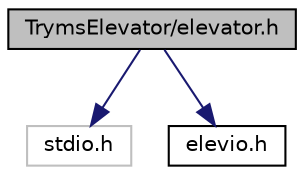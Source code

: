 digraph "TrymsElevator/elevator.h"
{
 // LATEX_PDF_SIZE
  edge [fontname="Helvetica",fontsize="10",labelfontname="Helvetica",labelfontsize="10"];
  node [fontname="Helvetica",fontsize="10",shape=record];
  Node1 [label="TrymsElevator/elevator.h",height=0.2,width=0.4,color="black", fillcolor="grey75", style="filled", fontcolor="black",tooltip="A library containing high level elevator functionality."];
  Node1 -> Node2 [color="midnightblue",fontsize="10",style="solid"];
  Node2 [label="stdio.h",height=0.2,width=0.4,color="grey75", fillcolor="white", style="filled",tooltip=" "];
  Node1 -> Node3 [color="midnightblue",fontsize="10",style="solid"];
  Node3 [label="elevio.h",height=0.2,width=0.4,color="black", fillcolor="white", style="filled",URL="$elevio_8h.html",tooltip="A library containing low level elevator functionality."];
}
